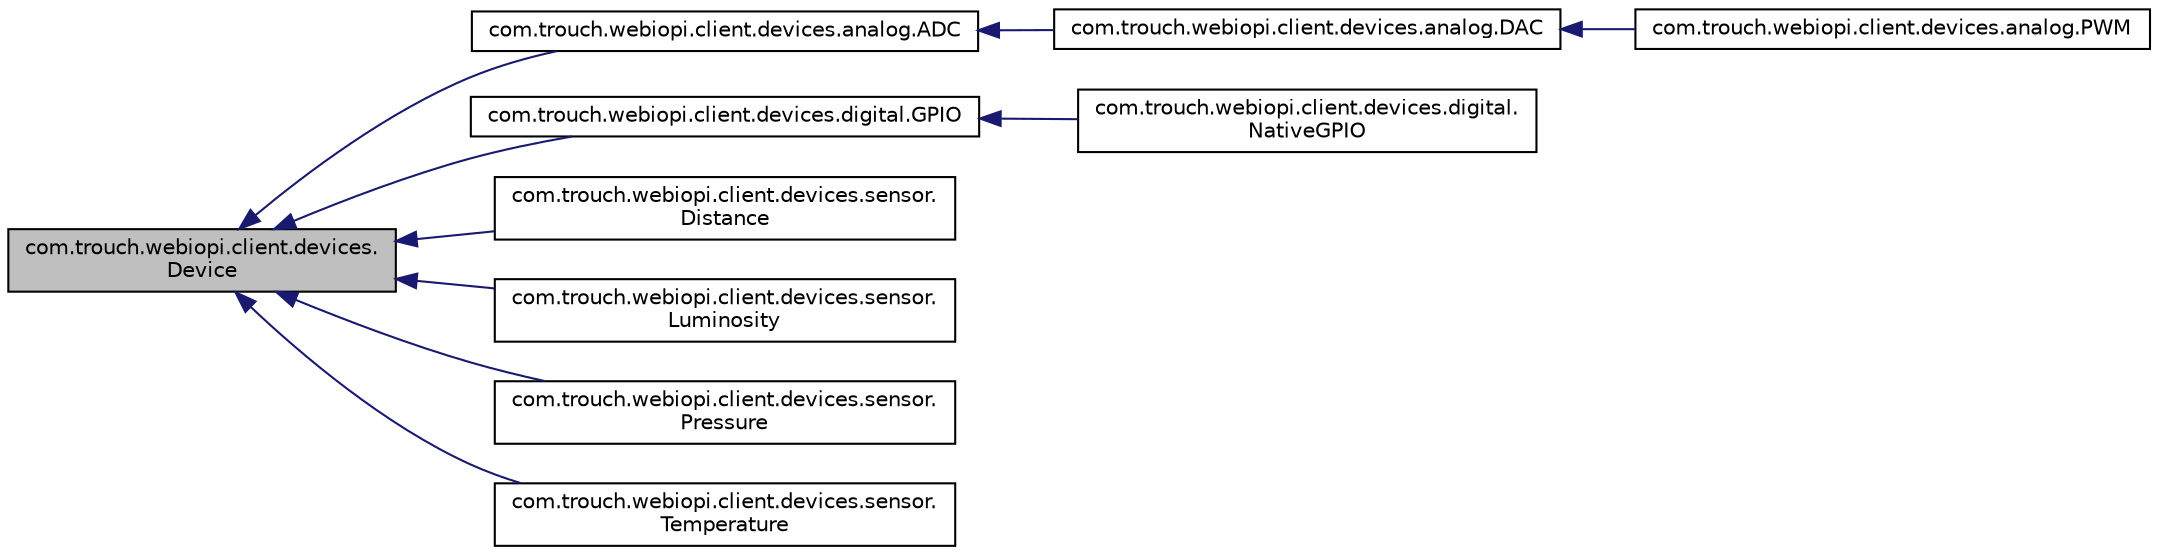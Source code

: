 digraph "com.trouch.webiopi.client.devices.Device"
{
  edge [fontname="Helvetica",fontsize="10",labelfontname="Helvetica",labelfontsize="10"];
  node [fontname="Helvetica",fontsize="10",shape=record];
  rankdir="LR";
  Node1 [label="com.trouch.webiopi.client.devices.\lDevice",height=0.2,width=0.4,color="black", fillcolor="grey75", style="filled", fontcolor="black"];
  Node1 -> Node2 [dir="back",color="midnightblue",fontsize="10",style="solid",fontname="Helvetica"];
  Node2 [label="com.trouch.webiopi.client.devices.analog.ADC",height=0.2,width=0.4,color="black", fillcolor="white", style="filled",URL="$classcom_1_1trouch_1_1webiopi_1_1client_1_1devices_1_1analog_1_1ADC.html"];
  Node2 -> Node3 [dir="back",color="midnightblue",fontsize="10",style="solid",fontname="Helvetica"];
  Node3 [label="com.trouch.webiopi.client.devices.analog.DAC",height=0.2,width=0.4,color="black", fillcolor="white", style="filled",URL="$classcom_1_1trouch_1_1webiopi_1_1client_1_1devices_1_1analog_1_1DAC.html"];
  Node3 -> Node4 [dir="back",color="midnightblue",fontsize="10",style="solid",fontname="Helvetica"];
  Node4 [label="com.trouch.webiopi.client.devices.analog.PWM",height=0.2,width=0.4,color="black", fillcolor="white", style="filled",URL="$classcom_1_1trouch_1_1webiopi_1_1client_1_1devices_1_1analog_1_1PWM.html"];
  Node1 -> Node5 [dir="back",color="midnightblue",fontsize="10",style="solid",fontname="Helvetica"];
  Node5 [label="com.trouch.webiopi.client.devices.digital.GPIO",height=0.2,width=0.4,color="black", fillcolor="white", style="filled",URL="$classcom_1_1trouch_1_1webiopi_1_1client_1_1devices_1_1digital_1_1GPIO.html"];
  Node5 -> Node6 [dir="back",color="midnightblue",fontsize="10",style="solid",fontname="Helvetica"];
  Node6 [label="com.trouch.webiopi.client.devices.digital.\lNativeGPIO",height=0.2,width=0.4,color="black", fillcolor="white", style="filled",URL="$classcom_1_1trouch_1_1webiopi_1_1client_1_1devices_1_1digital_1_1NativeGPIO.html"];
  Node1 -> Node7 [dir="back",color="midnightblue",fontsize="10",style="solid",fontname="Helvetica"];
  Node7 [label="com.trouch.webiopi.client.devices.sensor.\lDistance",height=0.2,width=0.4,color="black", fillcolor="white", style="filled",URL="$classcom_1_1trouch_1_1webiopi_1_1client_1_1devices_1_1sensor_1_1Distance.html"];
  Node1 -> Node8 [dir="back",color="midnightblue",fontsize="10",style="solid",fontname="Helvetica"];
  Node8 [label="com.trouch.webiopi.client.devices.sensor.\lLuminosity",height=0.2,width=0.4,color="black", fillcolor="white", style="filled",URL="$classcom_1_1trouch_1_1webiopi_1_1client_1_1devices_1_1sensor_1_1Luminosity.html"];
  Node1 -> Node9 [dir="back",color="midnightblue",fontsize="10",style="solid",fontname="Helvetica"];
  Node9 [label="com.trouch.webiopi.client.devices.sensor.\lPressure",height=0.2,width=0.4,color="black", fillcolor="white", style="filled",URL="$classcom_1_1trouch_1_1webiopi_1_1client_1_1devices_1_1sensor_1_1Pressure.html"];
  Node1 -> Node10 [dir="back",color="midnightblue",fontsize="10",style="solid",fontname="Helvetica"];
  Node10 [label="com.trouch.webiopi.client.devices.sensor.\lTemperature",height=0.2,width=0.4,color="black", fillcolor="white", style="filled",URL="$classcom_1_1trouch_1_1webiopi_1_1client_1_1devices_1_1sensor_1_1Temperature.html"];
}
